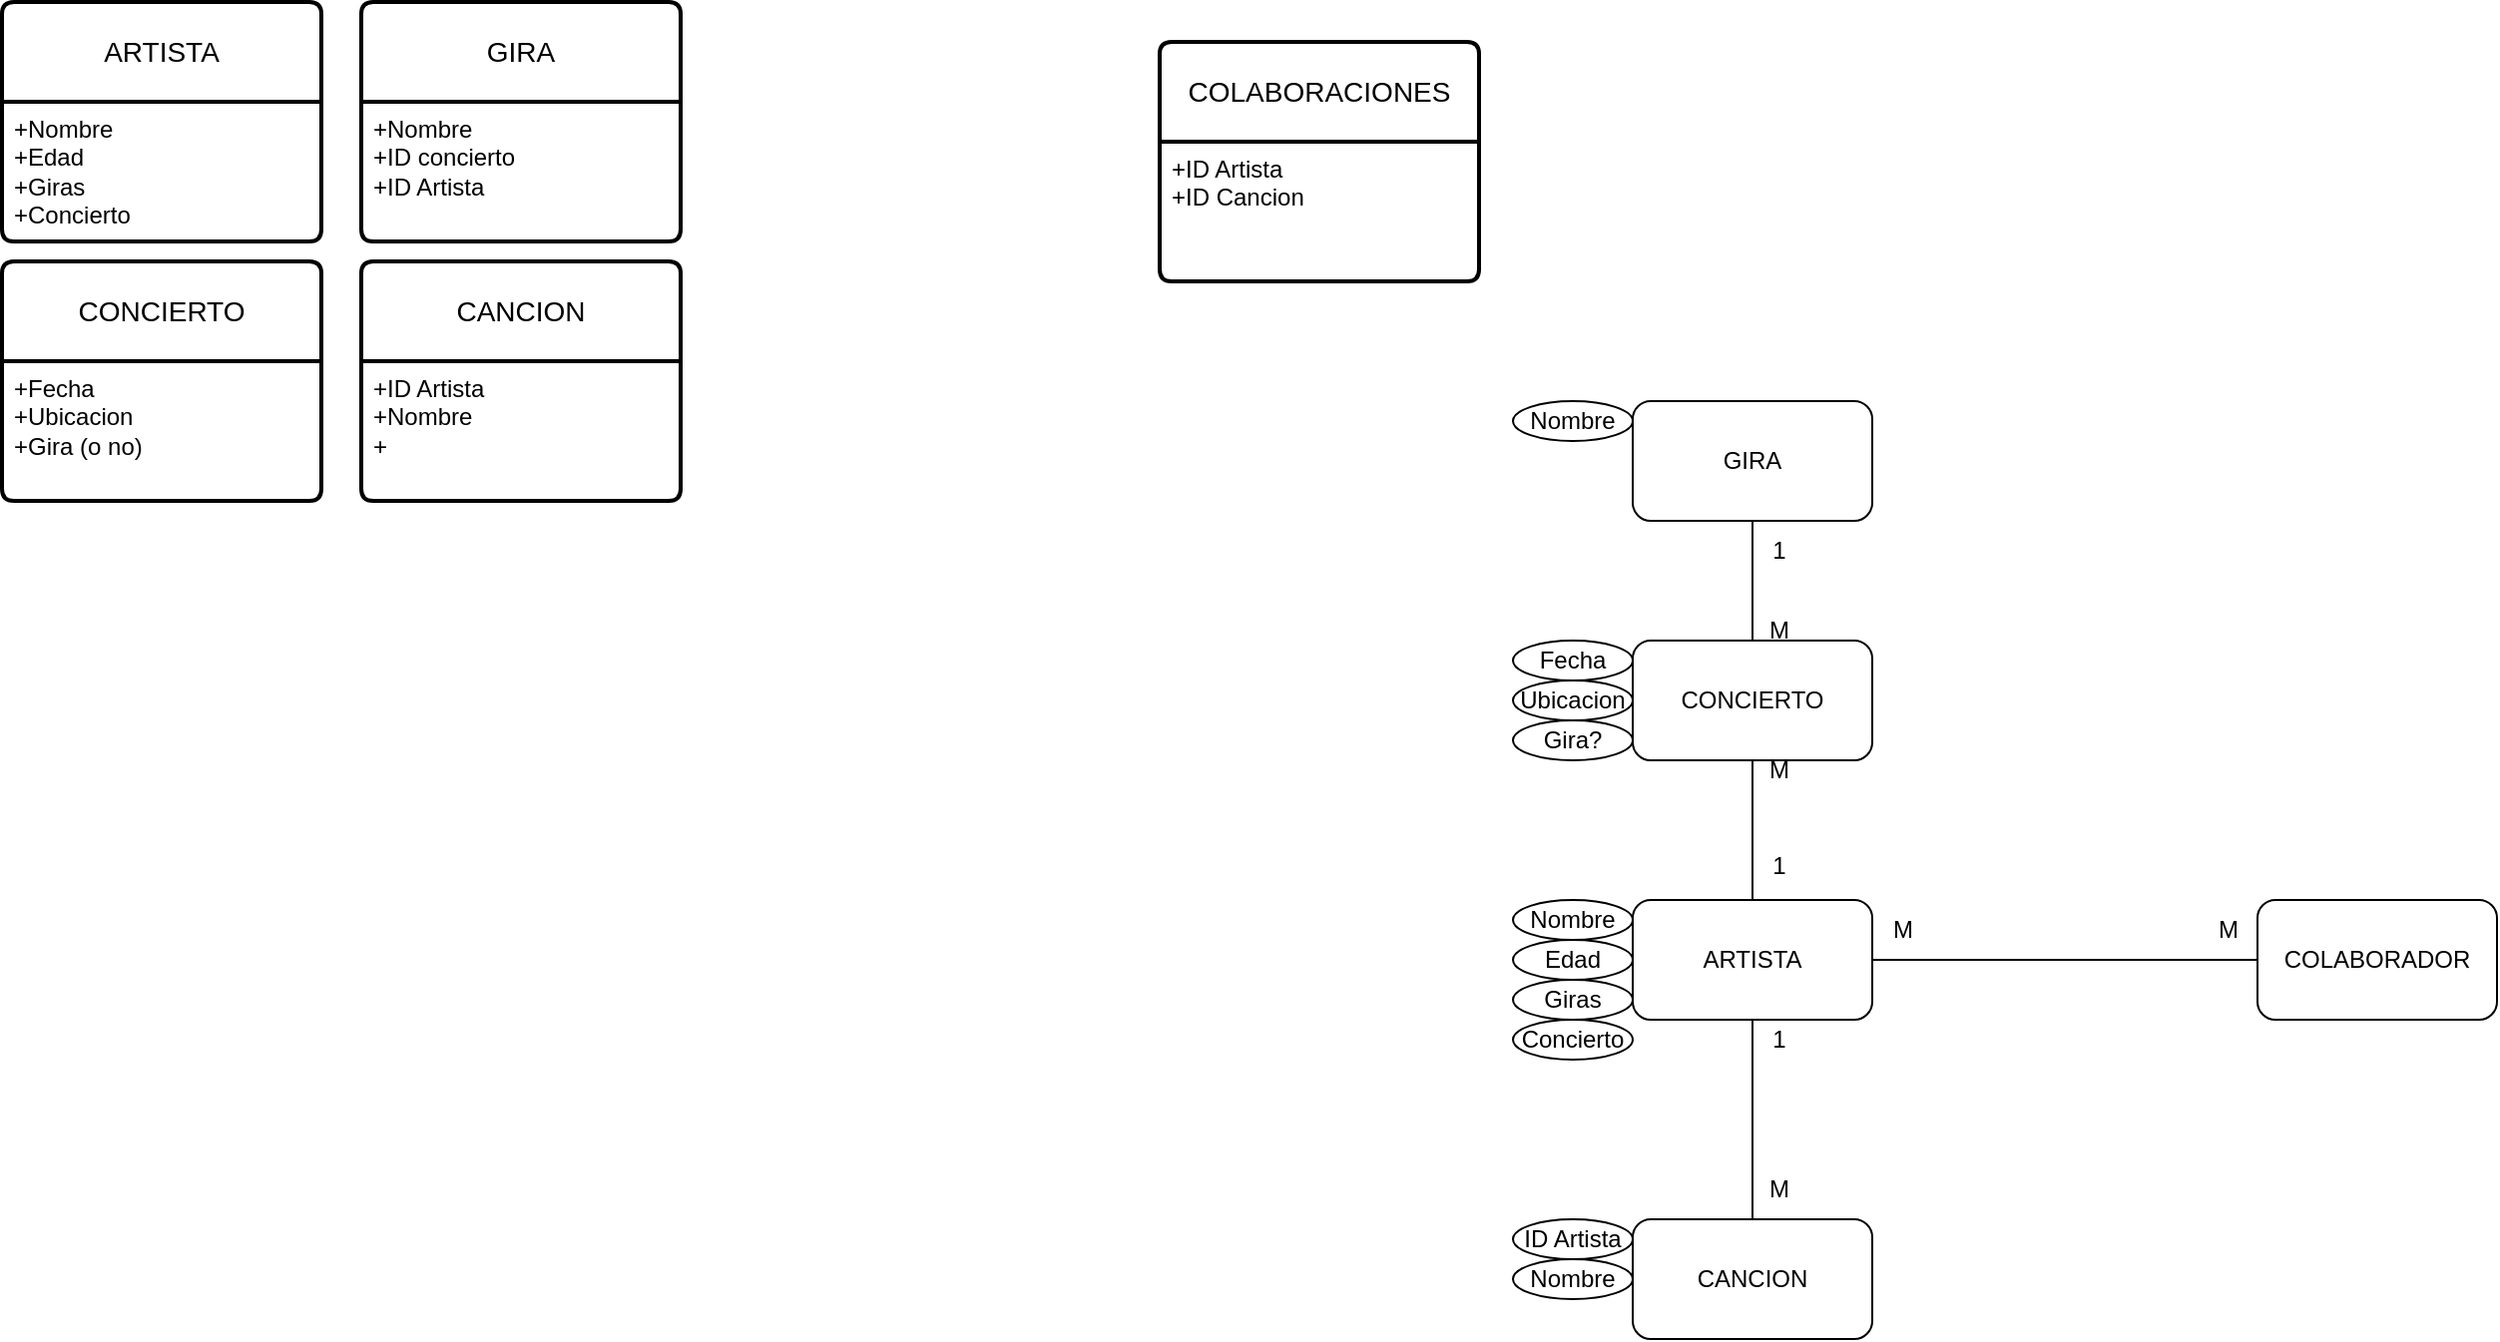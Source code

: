 <mxfile>
    <diagram id="7PoeOpRLDwDvjS9Momf_" name="Page-1">
        <mxGraphModel dx="1406" dy="787" grid="1" gridSize="10" guides="1" tooltips="1" connect="1" arrows="1" fold="1" page="1" pageScale="1" pageWidth="1654" pageHeight="1169" math="0" shadow="0">
            <root>
                <mxCell id="0"/>
                <mxCell id="1" parent="0"/>
                <mxCell id="2" value="ARTISTA" style="swimlane;childLayout=stackLayout;horizontal=1;startSize=50;horizontalStack=0;rounded=1;fontSize=14;fontStyle=0;strokeWidth=2;resizeParent=0;resizeLast=1;shadow=0;dashed=0;align=center;arcSize=4;whiteSpace=wrap;html=1;" vertex="1" parent="1">
                    <mxGeometry x="10" y="10" width="160" height="120" as="geometry"/>
                </mxCell>
                <mxCell id="3" value="+Nombre&lt;br&gt;+Edad&lt;br&gt;+Giras&lt;div&gt;+Concierto&lt;/div&gt;" style="align=left;strokeColor=none;fillColor=none;spacingLeft=4;fontSize=12;verticalAlign=top;resizable=0;rotatable=0;part=1;html=1;" vertex="1" parent="2">
                    <mxGeometry y="50" width="160" height="70" as="geometry"/>
                </mxCell>
                <mxCell id="4" value="Nombre" style="ellipse;whiteSpace=wrap;html=1;align=center;" vertex="1" parent="1">
                    <mxGeometry x="767" y="210" width="60" height="20" as="geometry"/>
                </mxCell>
                <mxCell id="5" value="CONCIERTO" style="swimlane;childLayout=stackLayout;horizontal=1;startSize=50;horizontalStack=0;rounded=1;fontSize=14;fontStyle=0;strokeWidth=2;resizeParent=0;resizeLast=1;shadow=0;dashed=0;align=center;arcSize=4;whiteSpace=wrap;html=1;" vertex="1" parent="1">
                    <mxGeometry x="10" y="140" width="160" height="120" as="geometry"/>
                </mxCell>
                <mxCell id="6" value="+Fecha&lt;br&gt;+Ubicacion&lt;br&gt;+Gira (o no)" style="align=left;strokeColor=none;fillColor=none;spacingLeft=4;fontSize=12;verticalAlign=top;resizable=0;rotatable=0;part=1;html=1;" vertex="1" parent="5">
                    <mxGeometry y="50" width="160" height="70" as="geometry"/>
                </mxCell>
                <mxCell id="7" value="GIRA" style="swimlane;childLayout=stackLayout;horizontal=1;startSize=50;horizontalStack=0;rounded=1;fontSize=14;fontStyle=0;strokeWidth=2;resizeParent=0;resizeLast=1;shadow=0;dashed=0;align=center;arcSize=4;whiteSpace=wrap;html=1;" vertex="1" parent="1">
                    <mxGeometry x="190" y="10" width="160" height="120" as="geometry"/>
                </mxCell>
                <mxCell id="8" value="+Nombre&lt;br&gt;+ID concierto&lt;div&gt;+ID Artista&lt;/div&gt;" style="align=left;strokeColor=none;fillColor=none;spacingLeft=4;fontSize=12;verticalAlign=top;resizable=0;rotatable=0;part=1;html=1;" vertex="1" parent="7">
                    <mxGeometry y="50" width="160" height="70" as="geometry"/>
                </mxCell>
                <mxCell id="9" value="CANCION" style="swimlane;childLayout=stackLayout;horizontal=1;startSize=50;horizontalStack=0;rounded=1;fontSize=14;fontStyle=0;strokeWidth=2;resizeParent=0;resizeLast=1;shadow=0;dashed=0;align=center;arcSize=4;whiteSpace=wrap;html=1;" vertex="1" parent="1">
                    <mxGeometry x="190" y="140" width="160" height="120" as="geometry"/>
                </mxCell>
                <mxCell id="10" value="+ID Artista&lt;br&gt;+Nombre&lt;br&gt;+" style="align=left;strokeColor=none;fillColor=none;spacingLeft=4;fontSize=12;verticalAlign=top;resizable=0;rotatable=0;part=1;html=1;" vertex="1" parent="9">
                    <mxGeometry y="50" width="160" height="70" as="geometry"/>
                </mxCell>
                <mxCell id="11" value="COLABORACIONES" style="swimlane;childLayout=stackLayout;horizontal=1;startSize=50;horizontalStack=0;rounded=1;fontSize=14;fontStyle=0;strokeWidth=2;resizeParent=0;resizeLast=1;shadow=0;dashed=0;align=center;arcSize=4;whiteSpace=wrap;html=1;" vertex="1" parent="1">
                    <mxGeometry x="590" y="30" width="160" height="120" as="geometry"/>
                </mxCell>
                <mxCell id="12" value="+ID Artista&lt;br&gt;+ID Cancion&lt;div&gt;&lt;br/&gt;&lt;/div&gt;" style="align=left;strokeColor=none;fillColor=none;spacingLeft=4;fontSize=12;verticalAlign=top;resizable=0;rotatable=0;part=1;html=1;" vertex="1" parent="11">
                    <mxGeometry y="50" width="160" height="70" as="geometry"/>
                </mxCell>
                <mxCell id="21" value="CONCIERTO" style="rounded=1;whiteSpace=wrap;html=1;" vertex="1" parent="1">
                    <mxGeometry x="827" y="330" width="120" height="60" as="geometry"/>
                </mxCell>
                <mxCell id="22" value="ARTISTA" style="rounded=1;whiteSpace=wrap;html=1;" vertex="1" parent="1">
                    <mxGeometry x="827" y="460" width="120" height="60" as="geometry"/>
                </mxCell>
                <mxCell id="23" value="GIRA" style="rounded=1;whiteSpace=wrap;html=1;" vertex="1" parent="1">
                    <mxGeometry x="827" y="210" width="120" height="60" as="geometry"/>
                </mxCell>
                <mxCell id="24" value="CANCION" style="rounded=1;whiteSpace=wrap;html=1;" vertex="1" parent="1">
                    <mxGeometry x="827" y="620" width="120" height="60" as="geometry"/>
                </mxCell>
                <mxCell id="25" value="COLABORADOR" style="rounded=1;whiteSpace=wrap;html=1;" vertex="1" parent="1">
                    <mxGeometry x="1140" y="460" width="120" height="60" as="geometry"/>
                </mxCell>
                <mxCell id="26" value="Nombre" style="ellipse;whiteSpace=wrap;html=1;align=center;" vertex="1" parent="1">
                    <mxGeometry x="767" y="460" width="60" height="20" as="geometry"/>
                </mxCell>
                <mxCell id="28" value="Edad" style="ellipse;whiteSpace=wrap;html=1;align=center;" vertex="1" parent="1">
                    <mxGeometry x="767" y="480" width="60" height="20" as="geometry"/>
                </mxCell>
                <mxCell id="29" value="Giras" style="ellipse;whiteSpace=wrap;html=1;align=center;" vertex="1" parent="1">
                    <mxGeometry x="767" y="500" width="60" height="20" as="geometry"/>
                </mxCell>
                <mxCell id="32" value="Concierto" style="ellipse;whiteSpace=wrap;html=1;align=center;" vertex="1" parent="1">
                    <mxGeometry x="767" y="520" width="60" height="20" as="geometry"/>
                </mxCell>
                <mxCell id="33" value="Fecha" style="ellipse;whiteSpace=wrap;html=1;align=center;" vertex="1" parent="1">
                    <mxGeometry x="767" y="330" width="60" height="20" as="geometry"/>
                </mxCell>
                <mxCell id="34" value="Ubicacion" style="ellipse;whiteSpace=wrap;html=1;align=center;" vertex="1" parent="1">
                    <mxGeometry x="767" y="350" width="60" height="20" as="geometry"/>
                </mxCell>
                <mxCell id="35" value="Gira?" style="ellipse;whiteSpace=wrap;html=1;align=center;" vertex="1" parent="1">
                    <mxGeometry x="767" y="370" width="60" height="20" as="geometry"/>
                </mxCell>
                <mxCell id="36" value="ID Artista" style="ellipse;whiteSpace=wrap;html=1;align=center;" vertex="1" parent="1">
                    <mxGeometry x="767" y="620" width="60" height="20" as="geometry"/>
                </mxCell>
                <mxCell id="37" value="" style="endArrow=none;html=1;entryX=0;entryY=0.5;entryDx=0;entryDy=0;exitX=1;exitY=0.5;exitDx=0;exitDy=0;" edge="1" parent="1" source="22" target="25">
                    <mxGeometry width="50" height="50" relative="1" as="geometry">
                        <mxPoint x="600" y="510" as="sourcePoint"/>
                        <mxPoint x="650" y="460" as="targetPoint"/>
                    </mxGeometry>
                </mxCell>
                <mxCell id="38" value="M" style="text;html=1;align=center;verticalAlign=middle;resizable=0;points=[];autosize=1;strokeColor=none;fillColor=none;" vertex="1" parent="1">
                    <mxGeometry x="1110" y="460" width="30" height="30" as="geometry"/>
                </mxCell>
                <mxCell id="39" value="M" style="text;html=1;align=center;verticalAlign=middle;resizable=0;points=[];autosize=1;strokeColor=none;fillColor=none;" vertex="1" parent="1">
                    <mxGeometry x="947" y="460" width="30" height="30" as="geometry"/>
                </mxCell>
                <mxCell id="40" value="" style="endArrow=none;html=1;entryX=0.5;entryY=1;entryDx=0;entryDy=0;exitX=0.5;exitY=0;exitDx=0;exitDy=0;" edge="1" parent="1" source="24" target="22">
                    <mxGeometry width="50" height="50" relative="1" as="geometry">
                        <mxPoint x="600" y="510" as="sourcePoint"/>
                        <mxPoint x="650" y="460" as="targetPoint"/>
                    </mxGeometry>
                </mxCell>
                <mxCell id="41" value="" style="endArrow=none;html=1;entryX=0.5;entryY=1;entryDx=0;entryDy=0;exitX=0.5;exitY=0;exitDx=0;exitDy=0;" edge="1" parent="1" source="21" target="23">
                    <mxGeometry width="50" height="50" relative="1" as="geometry">
                        <mxPoint x="897" y="630" as="sourcePoint"/>
                        <mxPoint x="897" y="530" as="targetPoint"/>
                    </mxGeometry>
                </mxCell>
                <mxCell id="42" value="" style="endArrow=none;html=1;entryX=0.5;entryY=1;entryDx=0;entryDy=0;exitX=0.5;exitY=0;exitDx=0;exitDy=0;" edge="1" parent="1" source="22" target="21">
                    <mxGeometry width="50" height="50" relative="1" as="geometry">
                        <mxPoint x="907" y="640" as="sourcePoint"/>
                        <mxPoint x="907" y="540" as="targetPoint"/>
                    </mxGeometry>
                </mxCell>
                <mxCell id="43" value="1" style="text;html=1;align=center;verticalAlign=middle;resizable=0;points=[];autosize=1;strokeColor=none;fillColor=none;" vertex="1" parent="1">
                    <mxGeometry x="885" y="515" width="30" height="30" as="geometry"/>
                </mxCell>
                <mxCell id="44" value="M" style="text;html=1;align=center;verticalAlign=middle;resizable=0;points=[];autosize=1;strokeColor=none;fillColor=none;" vertex="1" parent="1">
                    <mxGeometry x="885" y="590" width="30" height="30" as="geometry"/>
                </mxCell>
                <mxCell id="45" value="M" style="text;html=1;align=center;verticalAlign=middle;resizable=0;points=[];autosize=1;strokeColor=none;fillColor=none;" vertex="1" parent="1">
                    <mxGeometry x="885" y="380" width="30" height="30" as="geometry"/>
                </mxCell>
                <mxCell id="46" value="1" style="text;html=1;align=center;verticalAlign=middle;resizable=0;points=[];autosize=1;strokeColor=none;fillColor=none;" vertex="1" parent="1">
                    <mxGeometry x="885" y="428" width="30" height="30" as="geometry"/>
                </mxCell>
                <mxCell id="47" value="M" style="text;html=1;align=center;verticalAlign=middle;resizable=0;points=[];autosize=1;strokeColor=none;fillColor=none;" vertex="1" parent="1">
                    <mxGeometry x="885" y="310" width="30" height="30" as="geometry"/>
                </mxCell>
                <mxCell id="48" value="1" style="text;html=1;align=center;verticalAlign=middle;resizable=0;points=[];autosize=1;strokeColor=none;fillColor=none;" vertex="1" parent="1">
                    <mxGeometry x="885" y="270" width="30" height="30" as="geometry"/>
                </mxCell>
                <mxCell id="50" value="Nombre" style="ellipse;whiteSpace=wrap;html=1;align=center;" vertex="1" parent="1">
                    <mxGeometry x="767" y="640" width="60" height="20" as="geometry"/>
                </mxCell>
            </root>
        </mxGraphModel>
    </diagram>
</mxfile>